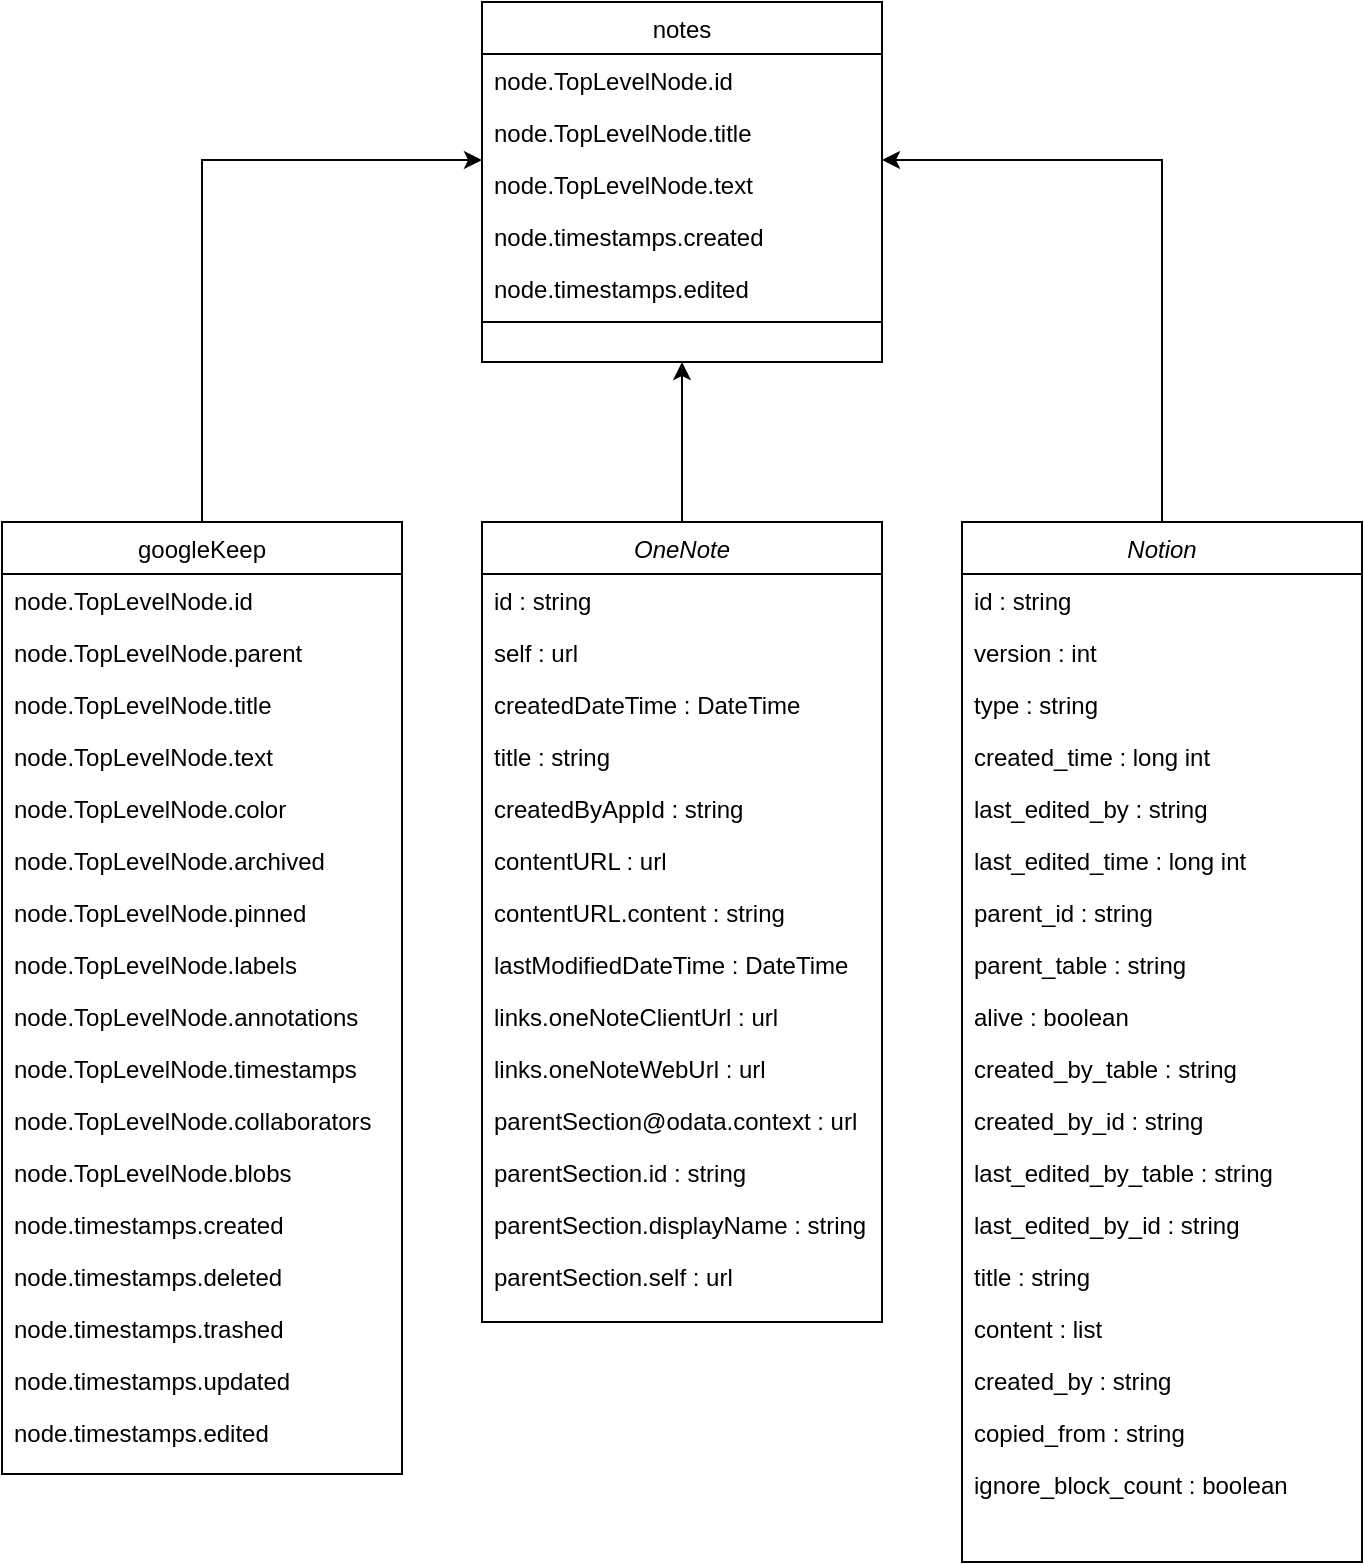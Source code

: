 <mxfile version="13.0.8" type="device"><diagram id="C5RBs43oDa-KdzZeNtuy" name="Page-1"><mxGraphModel dx="1424" dy="792" grid="1" gridSize="10" guides="1" tooltips="1" connect="1" arrows="1" fold="1" page="1" pageScale="1" pageWidth="827" pageHeight="1169" math="0" shadow="0"><root><mxCell id="WIyWlLk6GJQsqaUBKTNV-0"/><mxCell id="WIyWlLk6GJQsqaUBKTNV-1" parent="WIyWlLk6GJQsqaUBKTNV-0"/><mxCell id="JfaCgHYBOTV-kpZcKpVg-68" style="edgeStyle=orthogonalEdgeStyle;rounded=0;orthogonalLoop=1;jettySize=auto;html=1;exitX=0.5;exitY=0;exitDx=0;exitDy=0;entryX=0;entryY=0.5;entryDx=0;entryDy=0;" edge="1" parent="WIyWlLk6GJQsqaUBKTNV-1" source="zkfFHV4jXpPFQw0GAbJ--6"><mxGeometry relative="1" as="geometry"><mxPoint x="320" y="179" as="targetPoint"/><Array as="points"><mxPoint x="180" y="179"/></Array></mxGeometry></mxCell><mxCell id="zkfFHV4jXpPFQw0GAbJ--6" value="googleKeep" style="swimlane;fontStyle=0;align=center;verticalAlign=top;childLayout=stackLayout;horizontal=1;startSize=26;horizontalStack=0;resizeParent=1;resizeLast=0;collapsible=1;marginBottom=0;rounded=0;shadow=0;strokeWidth=1;" parent="WIyWlLk6GJQsqaUBKTNV-1" vertex="1"><mxGeometry x="80" y="360" width="200" height="476" as="geometry"><mxRectangle x="130" y="380" width="160" height="26" as="alternateBounds"/></mxGeometry></mxCell><mxCell id="zkfFHV4jXpPFQw0GAbJ--7" value="node.TopLevelNode.id &#xA;" style="text;align=left;verticalAlign=top;spacingLeft=4;spacingRight=4;overflow=hidden;rotatable=0;points=[[0,0.5],[1,0.5]];portConstraint=eastwest;" parent="zkfFHV4jXpPFQw0GAbJ--6" vertex="1"><mxGeometry y="26" width="200" height="26" as="geometry"/></mxCell><mxCell id="JfaCgHYBOTV-kpZcKpVg-0" value="node.TopLevelNode.parent &#xA;" style="text;align=left;verticalAlign=top;spacingLeft=4;spacingRight=4;overflow=hidden;rotatable=0;points=[[0,0.5],[1,0.5]];portConstraint=eastwest;" vertex="1" parent="zkfFHV4jXpPFQw0GAbJ--6"><mxGeometry y="52" width="200" height="26" as="geometry"/></mxCell><mxCell id="JfaCgHYBOTV-kpZcKpVg-1" value="node.TopLevelNode.title &#xA;" style="text;align=left;verticalAlign=top;spacingLeft=4;spacingRight=4;overflow=hidden;rotatable=0;points=[[0,0.5],[1,0.5]];portConstraint=eastwest;" vertex="1" parent="zkfFHV4jXpPFQw0GAbJ--6"><mxGeometry y="78" width="200" height="26" as="geometry"/></mxCell><mxCell id="JfaCgHYBOTV-kpZcKpVg-3" value="node.TopLevelNode.text &#xA;" style="text;align=left;verticalAlign=top;spacingLeft=4;spacingRight=4;overflow=hidden;rotatable=0;points=[[0,0.5],[1,0.5]];portConstraint=eastwest;" vertex="1" parent="zkfFHV4jXpPFQw0GAbJ--6"><mxGeometry y="104" width="200" height="26" as="geometry"/></mxCell><mxCell id="JfaCgHYBOTV-kpZcKpVg-4" value="node.TopLevelNode.color &#xA;" style="text;align=left;verticalAlign=top;spacingLeft=4;spacingRight=4;overflow=hidden;rotatable=0;points=[[0,0.5],[1,0.5]];portConstraint=eastwest;" vertex="1" parent="zkfFHV4jXpPFQw0GAbJ--6"><mxGeometry y="130" width="200" height="26" as="geometry"/></mxCell><mxCell id="JfaCgHYBOTV-kpZcKpVg-5" value="node.TopLevelNode.archived &#xA;" style="text;align=left;verticalAlign=top;spacingLeft=4;spacingRight=4;overflow=hidden;rotatable=0;points=[[0,0.5],[1,0.5]];portConstraint=eastwest;" vertex="1" parent="zkfFHV4jXpPFQw0GAbJ--6"><mxGeometry y="156" width="200" height="26" as="geometry"/></mxCell><mxCell id="JfaCgHYBOTV-kpZcKpVg-7" value="node.TopLevelNode.pinned &#xA;" style="text;align=left;verticalAlign=top;spacingLeft=4;spacingRight=4;overflow=hidden;rotatable=0;points=[[0,0.5],[1,0.5]];portConstraint=eastwest;" vertex="1" parent="zkfFHV4jXpPFQw0GAbJ--6"><mxGeometry y="182" width="200" height="26" as="geometry"/></mxCell><mxCell id="JfaCgHYBOTV-kpZcKpVg-9" value="node.TopLevelNode.labels &#xA;" style="text;align=left;verticalAlign=top;spacingLeft=4;spacingRight=4;overflow=hidden;rotatable=0;points=[[0,0.5],[1,0.5]];portConstraint=eastwest;" vertex="1" parent="zkfFHV4jXpPFQw0GAbJ--6"><mxGeometry y="208" width="200" height="26" as="geometry"/></mxCell><mxCell id="JfaCgHYBOTV-kpZcKpVg-8" value="node.TopLevelNode.annotations &#xA;" style="text;align=left;verticalAlign=top;spacingLeft=4;spacingRight=4;overflow=hidden;rotatable=0;points=[[0,0.5],[1,0.5]];portConstraint=eastwest;" vertex="1" parent="zkfFHV4jXpPFQw0GAbJ--6"><mxGeometry y="234" width="200" height="26" as="geometry"/></mxCell><mxCell id="JfaCgHYBOTV-kpZcKpVg-10" value="node.TopLevelNode.timestamps &#xA;" style="text;align=left;verticalAlign=top;spacingLeft=4;spacingRight=4;overflow=hidden;rotatable=0;points=[[0,0.5],[1,0.5]];portConstraint=eastwest;" vertex="1" parent="zkfFHV4jXpPFQw0GAbJ--6"><mxGeometry y="260" width="200" height="26" as="geometry"/></mxCell><mxCell id="JfaCgHYBOTV-kpZcKpVg-12" value="node.TopLevelNode.collaborators &#xA;" style="text;align=left;verticalAlign=top;spacingLeft=4;spacingRight=4;overflow=hidden;rotatable=0;points=[[0,0.5],[1,0.5]];portConstraint=eastwest;" vertex="1" parent="zkfFHV4jXpPFQw0GAbJ--6"><mxGeometry y="286" width="200" height="26" as="geometry"/></mxCell><mxCell id="JfaCgHYBOTV-kpZcKpVg-11" value="node.TopLevelNode.blobs &#xA;" style="text;align=left;verticalAlign=top;spacingLeft=4;spacingRight=4;overflow=hidden;rotatable=0;points=[[0,0.5],[1,0.5]];portConstraint=eastwest;" vertex="1" parent="zkfFHV4jXpPFQw0GAbJ--6"><mxGeometry y="312" width="200" height="26" as="geometry"/></mxCell><mxCell id="JfaCgHYBOTV-kpZcKpVg-13" value="node.timestamps.created &#xA;" style="text;align=left;verticalAlign=top;spacingLeft=4;spacingRight=4;overflow=hidden;rotatable=0;points=[[0,0.5],[1,0.5]];portConstraint=eastwest;" vertex="1" parent="zkfFHV4jXpPFQw0GAbJ--6"><mxGeometry y="338" width="200" height="26" as="geometry"/></mxCell><mxCell id="JfaCgHYBOTV-kpZcKpVg-6" value="node.timestamps.deleted" style="text;align=left;verticalAlign=top;spacingLeft=4;spacingRight=4;overflow=hidden;rotatable=0;points=[[0,0.5],[1,0.5]];portConstraint=eastwest;" vertex="1" parent="zkfFHV4jXpPFQw0GAbJ--6"><mxGeometry y="364" width="200" height="26" as="geometry"/></mxCell><mxCell id="JfaCgHYBOTV-kpZcKpVg-14" value="node.timestamps.trashed" style="text;align=left;verticalAlign=top;spacingLeft=4;spacingRight=4;overflow=hidden;rotatable=0;points=[[0,0.5],[1,0.5]];portConstraint=eastwest;" vertex="1" parent="zkfFHV4jXpPFQw0GAbJ--6"><mxGeometry y="390" width="200" height="26" as="geometry"/></mxCell><mxCell id="JfaCgHYBOTV-kpZcKpVg-15" value="node.timestamps.updated" style="text;align=left;verticalAlign=top;spacingLeft=4;spacingRight=4;overflow=hidden;rotatable=0;points=[[0,0.5],[1,0.5]];portConstraint=eastwest;" vertex="1" parent="zkfFHV4jXpPFQw0GAbJ--6"><mxGeometry y="416" width="200" height="26" as="geometry"/></mxCell><mxCell id="JfaCgHYBOTV-kpZcKpVg-16" value="node.timestamps.edited" style="text;align=left;verticalAlign=top;spacingLeft=4;spacingRight=4;overflow=hidden;rotatable=0;points=[[0,0.5],[1,0.5]];portConstraint=eastwest;" vertex="1" parent="zkfFHV4jXpPFQw0GAbJ--6"><mxGeometry y="442" width="200" height="26" as="geometry"/></mxCell><mxCell id="JfaCgHYBOTV-kpZcKpVg-69" style="edgeStyle=orthogonalEdgeStyle;rounded=0;orthogonalLoop=1;jettySize=auto;html=1;exitX=0.5;exitY=0;exitDx=0;exitDy=0;entryX=0.5;entryY=1;entryDx=0;entryDy=0;" edge="1" parent="WIyWlLk6GJQsqaUBKTNV-1" source="zkfFHV4jXpPFQw0GAbJ--0" target="JfaCgHYBOTV-kpZcKpVg-49"><mxGeometry relative="1" as="geometry"/></mxCell><mxCell id="zkfFHV4jXpPFQw0GAbJ--0" value="OneNote" style="swimlane;fontStyle=2;align=center;verticalAlign=top;childLayout=stackLayout;horizontal=1;startSize=26;horizontalStack=0;resizeParent=1;resizeLast=0;collapsible=1;marginBottom=0;rounded=0;shadow=0;strokeWidth=1;" parent="WIyWlLk6GJQsqaUBKTNV-1" vertex="1"><mxGeometry x="320" y="360" width="200" height="400" as="geometry"><mxRectangle x="230" y="140" width="160" height="26" as="alternateBounds"/></mxGeometry></mxCell><mxCell id="zkfFHV4jXpPFQw0GAbJ--1" value="id : string" style="text;align=left;verticalAlign=top;spacingLeft=4;spacingRight=4;overflow=hidden;rotatable=0;points=[[0,0.5],[1,0.5]];portConstraint=eastwest;" parent="zkfFHV4jXpPFQw0GAbJ--0" vertex="1"><mxGeometry y="26" width="200" height="26" as="geometry"/></mxCell><mxCell id="zkfFHV4jXpPFQw0GAbJ--2" value="self : url" style="text;align=left;verticalAlign=top;spacingLeft=4;spacingRight=4;overflow=hidden;rotatable=0;points=[[0,0.5],[1,0.5]];portConstraint=eastwest;rounded=0;shadow=0;html=0;" parent="zkfFHV4jXpPFQw0GAbJ--0" vertex="1"><mxGeometry y="52" width="200" height="26" as="geometry"/></mxCell><mxCell id="zkfFHV4jXpPFQw0GAbJ--3" value="createdDateTime : DateTime" style="text;align=left;verticalAlign=top;spacingLeft=4;spacingRight=4;overflow=hidden;rotatable=0;points=[[0,0.5],[1,0.5]];portConstraint=eastwest;rounded=0;shadow=0;html=0;" parent="zkfFHV4jXpPFQw0GAbJ--0" vertex="1"><mxGeometry y="78" width="200" height="26" as="geometry"/></mxCell><mxCell id="JfaCgHYBOTV-kpZcKpVg-17" value="title : string" style="text;align=left;verticalAlign=top;spacingLeft=4;spacingRight=4;overflow=hidden;rotatable=0;points=[[0,0.5],[1,0.5]];portConstraint=eastwest;rounded=0;shadow=0;html=0;" vertex="1" parent="zkfFHV4jXpPFQw0GAbJ--0"><mxGeometry y="104" width="200" height="26" as="geometry"/></mxCell><mxCell id="JfaCgHYBOTV-kpZcKpVg-20" value="createdByAppId : string" style="text;align=left;verticalAlign=top;spacingLeft=4;spacingRight=4;overflow=hidden;rotatable=0;points=[[0,0.5],[1,0.5]];portConstraint=eastwest;rounded=0;shadow=0;html=0;" vertex="1" parent="zkfFHV4jXpPFQw0GAbJ--0"><mxGeometry y="130" width="200" height="26" as="geometry"/></mxCell><mxCell id="JfaCgHYBOTV-kpZcKpVg-22" value="contentURL : url" style="text;align=left;verticalAlign=top;spacingLeft=4;spacingRight=4;overflow=hidden;rotatable=0;points=[[0,0.5],[1,0.5]];portConstraint=eastwest;rounded=0;shadow=0;html=0;" vertex="1" parent="zkfFHV4jXpPFQw0GAbJ--0"><mxGeometry y="156" width="200" height="26" as="geometry"/></mxCell><mxCell id="JfaCgHYBOTV-kpZcKpVg-19" value="contentURL.content : string" style="text;align=left;verticalAlign=top;spacingLeft=4;spacingRight=4;overflow=hidden;rotatable=0;points=[[0,0.5],[1,0.5]];portConstraint=eastwest;rounded=0;shadow=0;html=0;" vertex="1" parent="zkfFHV4jXpPFQw0GAbJ--0"><mxGeometry y="182" width="200" height="26" as="geometry"/></mxCell><mxCell id="JfaCgHYBOTV-kpZcKpVg-21" value="lastModifiedDateTime : DateTime" style="text;align=left;verticalAlign=top;spacingLeft=4;spacingRight=4;overflow=hidden;rotatable=0;points=[[0,0.5],[1,0.5]];portConstraint=eastwest;rounded=0;shadow=0;html=0;" vertex="1" parent="zkfFHV4jXpPFQw0GAbJ--0"><mxGeometry y="208" width="200" height="26" as="geometry"/></mxCell><mxCell id="JfaCgHYBOTV-kpZcKpVg-18" value="links.oneNoteClientUrl : url" style="text;align=left;verticalAlign=top;spacingLeft=4;spacingRight=4;overflow=hidden;rotatable=0;points=[[0,0.5],[1,0.5]];portConstraint=eastwest;rounded=0;shadow=0;html=0;" vertex="1" parent="zkfFHV4jXpPFQw0GAbJ--0"><mxGeometry y="234" width="200" height="26" as="geometry"/></mxCell><mxCell id="JfaCgHYBOTV-kpZcKpVg-25" value="links.oneNoteWebUrl : url" style="text;align=left;verticalAlign=top;spacingLeft=4;spacingRight=4;overflow=hidden;rotatable=0;points=[[0,0.5],[1,0.5]];portConstraint=eastwest;rounded=0;shadow=0;html=0;" vertex="1" parent="zkfFHV4jXpPFQw0GAbJ--0"><mxGeometry y="260" width="200" height="26" as="geometry"/></mxCell><mxCell id="JfaCgHYBOTV-kpZcKpVg-26" value="parentSection@odata.context : url" style="text;align=left;verticalAlign=top;spacingLeft=4;spacingRight=4;overflow=hidden;rotatable=0;points=[[0,0.5],[1,0.5]];portConstraint=eastwest;rounded=0;shadow=0;html=0;" vertex="1" parent="zkfFHV4jXpPFQw0GAbJ--0"><mxGeometry y="286" width="200" height="26" as="geometry"/></mxCell><mxCell id="JfaCgHYBOTV-kpZcKpVg-27" value="parentSection.id : string" style="text;align=left;verticalAlign=top;spacingLeft=4;spacingRight=4;overflow=hidden;rotatable=0;points=[[0,0.5],[1,0.5]];portConstraint=eastwest;rounded=0;shadow=0;html=0;" vertex="1" parent="zkfFHV4jXpPFQw0GAbJ--0"><mxGeometry y="312" width="200" height="26" as="geometry"/></mxCell><mxCell id="JfaCgHYBOTV-kpZcKpVg-23" value="parentSection.displayName : string" style="text;align=left;verticalAlign=top;spacingLeft=4;spacingRight=4;overflow=hidden;rotatable=0;points=[[0,0.5],[1,0.5]];portConstraint=eastwest;rounded=0;shadow=0;html=0;" vertex="1" parent="zkfFHV4jXpPFQw0GAbJ--0"><mxGeometry y="338" width="200" height="26" as="geometry"/></mxCell><mxCell id="JfaCgHYBOTV-kpZcKpVg-24" value="parentSection.self : url" style="text;align=left;verticalAlign=top;spacingLeft=4;spacingRight=4;overflow=hidden;rotatable=0;points=[[0,0.5],[1,0.5]];portConstraint=eastwest;rounded=0;shadow=0;html=0;" vertex="1" parent="zkfFHV4jXpPFQw0GAbJ--0"><mxGeometry y="364" width="200" height="26" as="geometry"/></mxCell><mxCell id="JfaCgHYBOTV-kpZcKpVg-70" style="edgeStyle=orthogonalEdgeStyle;rounded=0;orthogonalLoop=1;jettySize=auto;html=1;exitX=0.5;exitY=0;exitDx=0;exitDy=0;entryX=1;entryY=0.5;entryDx=0;entryDy=0;" edge="1" parent="WIyWlLk6GJQsqaUBKTNV-1" source="JfaCgHYBOTV-kpZcKpVg-28"><mxGeometry relative="1" as="geometry"><mxPoint x="520" y="179" as="targetPoint"/><Array as="points"><mxPoint x="660" y="179"/></Array></mxGeometry></mxCell><mxCell id="JfaCgHYBOTV-kpZcKpVg-28" value="Notion" style="swimlane;fontStyle=2;align=center;verticalAlign=top;childLayout=stackLayout;horizontal=1;startSize=26;horizontalStack=0;resizeParent=1;resizeLast=0;collapsible=1;marginBottom=0;rounded=0;shadow=0;strokeWidth=1;" vertex="1" parent="WIyWlLk6GJQsqaUBKTNV-1"><mxGeometry x="560" y="360" width="200" height="520" as="geometry"><mxRectangle x="230" y="140" width="160" height="26" as="alternateBounds"/></mxGeometry></mxCell><mxCell id="JfaCgHYBOTV-kpZcKpVg-29" value="id : string" style="text;align=left;verticalAlign=top;spacingLeft=4;spacingRight=4;overflow=hidden;rotatable=0;points=[[0,0.5],[1,0.5]];portConstraint=eastwest;" vertex="1" parent="JfaCgHYBOTV-kpZcKpVg-28"><mxGeometry y="26" width="200" height="26" as="geometry"/></mxCell><mxCell id="JfaCgHYBOTV-kpZcKpVg-30" value="version : int" style="text;align=left;verticalAlign=top;spacingLeft=4;spacingRight=4;overflow=hidden;rotatable=0;points=[[0,0.5],[1,0.5]];portConstraint=eastwest;rounded=0;shadow=0;html=0;" vertex="1" parent="JfaCgHYBOTV-kpZcKpVg-28"><mxGeometry y="52" width="200" height="26" as="geometry"/></mxCell><mxCell id="JfaCgHYBOTV-kpZcKpVg-31" value="type : string" style="text;align=left;verticalAlign=top;spacingLeft=4;spacingRight=4;overflow=hidden;rotatable=0;points=[[0,0.5],[1,0.5]];portConstraint=eastwest;rounded=0;shadow=0;html=0;" vertex="1" parent="JfaCgHYBOTV-kpZcKpVg-28"><mxGeometry y="78" width="200" height="26" as="geometry"/></mxCell><mxCell id="JfaCgHYBOTV-kpZcKpVg-33" value="created_time : long int" style="text;align=left;verticalAlign=top;spacingLeft=4;spacingRight=4;overflow=hidden;rotatable=0;points=[[0,0.5],[1,0.5]];portConstraint=eastwest;rounded=0;shadow=0;html=0;" vertex="1" parent="JfaCgHYBOTV-kpZcKpVg-28"><mxGeometry y="104" width="200" height="26" as="geometry"/></mxCell><mxCell id="JfaCgHYBOTV-kpZcKpVg-34" value="last_edited_by : string" style="text;align=left;verticalAlign=top;spacingLeft=4;spacingRight=4;overflow=hidden;rotatable=0;points=[[0,0.5],[1,0.5]];portConstraint=eastwest;rounded=0;shadow=0;html=0;" vertex="1" parent="JfaCgHYBOTV-kpZcKpVg-28"><mxGeometry y="130" width="200" height="26" as="geometry"/></mxCell><mxCell id="JfaCgHYBOTV-kpZcKpVg-35" value="last_edited_time : long int" style="text;align=left;verticalAlign=top;spacingLeft=4;spacingRight=4;overflow=hidden;rotatable=0;points=[[0,0.5],[1,0.5]];portConstraint=eastwest;rounded=0;shadow=0;html=0;" vertex="1" parent="JfaCgHYBOTV-kpZcKpVg-28"><mxGeometry y="156" width="200" height="26" as="geometry"/></mxCell><mxCell id="JfaCgHYBOTV-kpZcKpVg-36" value="parent_id : string" style="text;align=left;verticalAlign=top;spacingLeft=4;spacingRight=4;overflow=hidden;rotatable=0;points=[[0,0.5],[1,0.5]];portConstraint=eastwest;rounded=0;shadow=0;html=0;" vertex="1" parent="JfaCgHYBOTV-kpZcKpVg-28"><mxGeometry y="182" width="200" height="26" as="geometry"/></mxCell><mxCell id="JfaCgHYBOTV-kpZcKpVg-37" value="parent_table : string" style="text;align=left;verticalAlign=top;spacingLeft=4;spacingRight=4;overflow=hidden;rotatable=0;points=[[0,0.5],[1,0.5]];portConstraint=eastwest;rounded=0;shadow=0;html=0;" vertex="1" parent="JfaCgHYBOTV-kpZcKpVg-28"><mxGeometry y="208" width="200" height="26" as="geometry"/></mxCell><mxCell id="JfaCgHYBOTV-kpZcKpVg-38" value="alive : boolean" style="text;align=left;verticalAlign=top;spacingLeft=4;spacingRight=4;overflow=hidden;rotatable=0;points=[[0,0.5],[1,0.5]];portConstraint=eastwest;rounded=0;shadow=0;html=0;" vertex="1" parent="JfaCgHYBOTV-kpZcKpVg-28"><mxGeometry y="234" width="200" height="26" as="geometry"/></mxCell><mxCell id="JfaCgHYBOTV-kpZcKpVg-39" value="created_by_table : string" style="text;align=left;verticalAlign=top;spacingLeft=4;spacingRight=4;overflow=hidden;rotatable=0;points=[[0,0.5],[1,0.5]];portConstraint=eastwest;rounded=0;shadow=0;html=0;" vertex="1" parent="JfaCgHYBOTV-kpZcKpVg-28"><mxGeometry y="260" width="200" height="26" as="geometry"/></mxCell><mxCell id="JfaCgHYBOTV-kpZcKpVg-40" value="created_by_id : string" style="text;align=left;verticalAlign=top;spacingLeft=4;spacingRight=4;overflow=hidden;rotatable=0;points=[[0,0.5],[1,0.5]];portConstraint=eastwest;rounded=0;shadow=0;html=0;" vertex="1" parent="JfaCgHYBOTV-kpZcKpVg-28"><mxGeometry y="286" width="200" height="26" as="geometry"/></mxCell><mxCell id="JfaCgHYBOTV-kpZcKpVg-41" value="last_edited_by_table : string" style="text;align=left;verticalAlign=top;spacingLeft=4;spacingRight=4;overflow=hidden;rotatable=0;points=[[0,0.5],[1,0.5]];portConstraint=eastwest;rounded=0;shadow=0;html=0;" vertex="1" parent="JfaCgHYBOTV-kpZcKpVg-28"><mxGeometry y="312" width="200" height="26" as="geometry"/></mxCell><mxCell id="JfaCgHYBOTV-kpZcKpVg-42" value="last_edited_by_id : string" style="text;align=left;verticalAlign=top;spacingLeft=4;spacingRight=4;overflow=hidden;rotatable=0;points=[[0,0.5],[1,0.5]];portConstraint=eastwest;rounded=0;shadow=0;html=0;" vertex="1" parent="JfaCgHYBOTV-kpZcKpVg-28"><mxGeometry y="338" width="200" height="26" as="geometry"/></mxCell><mxCell id="JfaCgHYBOTV-kpZcKpVg-45" value="title : string" style="text;align=left;verticalAlign=top;spacingLeft=4;spacingRight=4;overflow=hidden;rotatable=0;points=[[0,0.5],[1,0.5]];portConstraint=eastwest;rounded=0;shadow=0;html=0;" vertex="1" parent="JfaCgHYBOTV-kpZcKpVg-28"><mxGeometry y="364" width="200" height="26" as="geometry"/></mxCell><mxCell id="JfaCgHYBOTV-kpZcKpVg-46" value="content : list" style="text;align=left;verticalAlign=top;spacingLeft=4;spacingRight=4;overflow=hidden;rotatable=0;points=[[0,0.5],[1,0.5]];portConstraint=eastwest;rounded=0;shadow=0;html=0;" vertex="1" parent="JfaCgHYBOTV-kpZcKpVg-28"><mxGeometry y="390" width="200" height="26" as="geometry"/></mxCell><mxCell id="JfaCgHYBOTV-kpZcKpVg-48" value="created_by : string" style="text;align=left;verticalAlign=top;spacingLeft=4;spacingRight=4;overflow=hidden;rotatable=0;points=[[0,0.5],[1,0.5]];portConstraint=eastwest;rounded=0;shadow=0;html=0;" vertex="1" parent="JfaCgHYBOTV-kpZcKpVg-28"><mxGeometry y="416" width="200" height="26" as="geometry"/></mxCell><mxCell id="JfaCgHYBOTV-kpZcKpVg-47" value="copied_from : string" style="text;align=left;verticalAlign=top;spacingLeft=4;spacingRight=4;overflow=hidden;rotatable=0;points=[[0,0.5],[1,0.5]];portConstraint=eastwest;rounded=0;shadow=0;html=0;" vertex="1" parent="JfaCgHYBOTV-kpZcKpVg-28"><mxGeometry y="442" width="200" height="26" as="geometry"/></mxCell><mxCell id="JfaCgHYBOTV-kpZcKpVg-32" value="ignore_block_count : boolean" style="text;align=left;verticalAlign=top;spacingLeft=4;spacingRight=4;overflow=hidden;rotatable=0;points=[[0,0.5],[1,0.5]];portConstraint=eastwest;rounded=0;shadow=0;html=0;" vertex="1" parent="JfaCgHYBOTV-kpZcKpVg-28"><mxGeometry y="468" width="200" height="26" as="geometry"/></mxCell><mxCell id="JfaCgHYBOTV-kpZcKpVg-49" value="notes" style="swimlane;fontStyle=0;align=center;verticalAlign=top;childLayout=stackLayout;horizontal=1;startSize=26;horizontalStack=0;resizeParent=1;resizeLast=0;collapsible=1;marginBottom=0;rounded=0;shadow=0;strokeWidth=1;" vertex="1" parent="WIyWlLk6GJQsqaUBKTNV-1"><mxGeometry x="320" y="100" width="200" height="180" as="geometry"><mxRectangle x="130" y="380" width="160" height="26" as="alternateBounds"/></mxGeometry></mxCell><mxCell id="JfaCgHYBOTV-kpZcKpVg-50" value="node.TopLevelNode.id &#xA;" style="text;align=left;verticalAlign=top;spacingLeft=4;spacingRight=4;overflow=hidden;rotatable=0;points=[[0,0.5],[1,0.5]];portConstraint=eastwest;" vertex="1" parent="JfaCgHYBOTV-kpZcKpVg-49"><mxGeometry y="26" width="200" height="26" as="geometry"/></mxCell><mxCell id="JfaCgHYBOTV-kpZcKpVg-52" value="node.TopLevelNode.title &#xA;" style="text;align=left;verticalAlign=top;spacingLeft=4;spacingRight=4;overflow=hidden;rotatable=0;points=[[0,0.5],[1,0.5]];portConstraint=eastwest;" vertex="1" parent="JfaCgHYBOTV-kpZcKpVg-49"><mxGeometry y="52" width="200" height="26" as="geometry"/></mxCell><mxCell id="JfaCgHYBOTV-kpZcKpVg-53" value="node.TopLevelNode.text &#xA;" style="text;align=left;verticalAlign=top;spacingLeft=4;spacingRight=4;overflow=hidden;rotatable=0;points=[[0,0.5],[1,0.5]];portConstraint=eastwest;" vertex="1" parent="JfaCgHYBOTV-kpZcKpVg-49"><mxGeometry y="78" width="200" height="26" as="geometry"/></mxCell><mxCell id="JfaCgHYBOTV-kpZcKpVg-62" value="node.timestamps.created &#xA;" style="text;align=left;verticalAlign=top;spacingLeft=4;spacingRight=4;overflow=hidden;rotatable=0;points=[[0,0.5],[1,0.5]];portConstraint=eastwest;" vertex="1" parent="JfaCgHYBOTV-kpZcKpVg-49"><mxGeometry y="104" width="200" height="26" as="geometry"/></mxCell><mxCell id="JfaCgHYBOTV-kpZcKpVg-66" value="node.timestamps.edited" style="text;align=left;verticalAlign=top;spacingLeft=4;spacingRight=4;overflow=hidden;rotatable=0;points=[[0,0.5],[1,0.5]];portConstraint=eastwest;" vertex="1" parent="JfaCgHYBOTV-kpZcKpVg-49"><mxGeometry y="130" width="200" height="26" as="geometry"/></mxCell><mxCell id="JfaCgHYBOTV-kpZcKpVg-67" value="" style="line;html=1;strokeWidth=1;align=left;verticalAlign=middle;spacingTop=-1;spacingLeft=3;spacingRight=3;rotatable=0;labelPosition=right;points=[];portConstraint=eastwest;" vertex="1" parent="JfaCgHYBOTV-kpZcKpVg-49"><mxGeometry y="156" width="200" height="8" as="geometry"/></mxCell></root></mxGraphModel></diagram></mxfile>